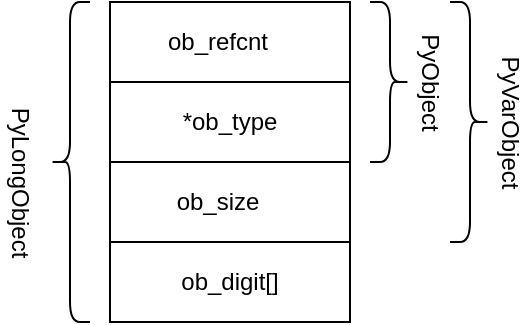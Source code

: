 <mxfile version="18.1.1" type="device" pages="2"><diagram id="psK6Rc0nrgzw-WZ8DtBw" name="ch5_01"><mxGraphModel dx="870" dy="721" grid="1" gridSize="10" guides="1" tooltips="1" connect="1" arrows="1" fold="1" page="1" pageScale="1" pageWidth="827" pageHeight="1169" math="0" shadow="0"><root><mxCell id="0"/><mxCell id="1" parent="0"/><mxCell id="h_aaiPaB9AjC1h061JtO-5" style="edgeStyle=orthogonalEdgeStyle;rounded=0;orthogonalLoop=1;jettySize=auto;html=1;exitX=0.5;exitY=1;exitDx=0;exitDy=0;" edge="1" parent="1"><mxGeometry relative="1" as="geometry"><mxPoint x="420" y="360" as="sourcePoint"/><mxPoint x="420" y="360" as="targetPoint"/></mxGeometry></mxCell><mxCell id="h_aaiPaB9AjC1h061JtO-7" value="ob_refcnt" style="text;html=1;strokeColor=none;fillColor=none;align=center;verticalAlign=middle;whiteSpace=wrap;rounded=0;" vertex="1" parent="1"><mxGeometry x="384" y="330" width="60" height="20" as="geometry"/></mxCell><mxCell id="h_aaiPaB9AjC1h061JtO-8" value="*ob_type" style="text;html=1;strokeColor=none;fillColor=none;align=center;verticalAlign=middle;whiteSpace=wrap;rounded=0;fontFamily=Helvetica;fontSize=12;fontColor=default;" vertex="1" parent="1"><mxGeometry x="390" y="365" width="60" height="30" as="geometry"/></mxCell><mxCell id="h_aaiPaB9AjC1h061JtO-9" value="" style="rounded=0;whiteSpace=wrap;html=1;fontFamily=Helvetica;fontSize=12;fontColor=default;fillColor=none;gradientColor=none;" vertex="1" parent="1"><mxGeometry x="360" y="400" width="120" height="40" as="geometry"/></mxCell><mxCell id="h_aaiPaB9AjC1h061JtO-10" value="ob_size" style="text;html=1;strokeColor=none;fillColor=none;align=center;verticalAlign=middle;whiteSpace=wrap;rounded=0;fontFamily=Helvetica;fontSize=12;fontColor=default;" vertex="1" parent="1"><mxGeometry x="384" y="405" width="60" height="30" as="geometry"/></mxCell><mxCell id="h_aaiPaB9AjC1h061JtO-11" value="ob_digit[]" style="rounded=0;whiteSpace=wrap;html=1;fontFamily=Helvetica;fontSize=12;fontColor=default;fillColor=none;gradientColor=none;" vertex="1" parent="1"><mxGeometry x="360" y="440" width="120" height="40" as="geometry"/></mxCell><mxCell id="h_aaiPaB9AjC1h061JtO-13" value="" style="rounded=0;whiteSpace=wrap;html=1;fontFamily=Helvetica;fontSize=12;fontColor=default;fillColor=none;gradientColor=none;" vertex="1" parent="1"><mxGeometry x="360" y="360" width="120" height="40" as="geometry"/></mxCell><mxCell id="h_aaiPaB9AjC1h061JtO-14" value="" style="rounded=0;whiteSpace=wrap;html=1;fontFamily=Helvetica;fontSize=12;fontColor=default;fillColor=none;gradientColor=none;" vertex="1" parent="1"><mxGeometry x="360" y="320" width="120" height="40" as="geometry"/></mxCell><mxCell id="h_aaiPaB9AjC1h061JtO-15" value="" style="shape=curlyBracket;whiteSpace=wrap;html=1;rounded=1;flipH=1;fontFamily=Helvetica;fontSize=12;fontColor=default;fillColor=none;gradientColor=none;" vertex="1" parent="1"><mxGeometry x="490" y="320" width="20" height="80" as="geometry"/></mxCell><mxCell id="h_aaiPaB9AjC1h061JtO-16" value="PyObject" style="text;html=1;align=center;verticalAlign=middle;resizable=0;points=[];autosize=1;strokeColor=none;fillColor=none;fontSize=12;fontFamily=Helvetica;fontColor=default;rotation=90;" vertex="1" parent="1"><mxGeometry x="490" y="350" width="60" height="20" as="geometry"/></mxCell><mxCell id="h_aaiPaB9AjC1h061JtO-17" value="" style="shape=curlyBracket;whiteSpace=wrap;html=1;rounded=1;flipH=1;fontFamily=Helvetica;fontSize=12;fontColor=default;fillColor=none;gradientColor=none;" vertex="1" parent="1"><mxGeometry x="530" y="320" width="20" height="120" as="geometry"/></mxCell><mxCell id="h_aaiPaB9AjC1h061JtO-18" value="PyVarObject" style="text;html=1;align=center;verticalAlign=middle;resizable=0;points=[];autosize=1;strokeColor=none;fillColor=none;fontSize=12;fontFamily=Helvetica;fontColor=default;rotation=90;" vertex="1" parent="1"><mxGeometry x="520" y="370" width="80" height="20" as="geometry"/></mxCell><mxCell id="h_aaiPaB9AjC1h061JtO-20" value="" style="shape=curlyBracket;whiteSpace=wrap;html=1;rounded=1;fontFamily=Helvetica;fontSize=12;fontColor=default;fillColor=none;gradientColor=none;" vertex="1" parent="1"><mxGeometry x="330" y="320" width="20" height="160" as="geometry"/></mxCell><mxCell id="h_aaiPaB9AjC1h061JtO-21" value="PyLongObject" style="text;html=1;align=center;verticalAlign=middle;resizable=0;points=[];autosize=1;strokeColor=none;fillColor=none;fontSize=12;fontFamily=Helvetica;fontColor=default;rotation=90;" vertex="1" parent="1"><mxGeometry x="270" y="400" width="90" height="20" as="geometry"/></mxCell></root></mxGraphModel></diagram><diagram id="s-3vYXAqKOGAVN4hsjly" name="ch5_02"><mxGraphModel dx="870" dy="721" grid="1" gridSize="10" guides="1" tooltips="1" connect="1" arrows="1" fold="1" page="1" pageScale="1" pageWidth="827" pageHeight="1169" math="0" shadow="0"><root><mxCell id="0"/><mxCell id="1" parent="0"/><mxCell id="NQsmhQcpMqk19TIFai6q-1" style="edgeStyle=orthogonalEdgeStyle;rounded=0;orthogonalLoop=1;jettySize=auto;html=1;exitX=0.5;exitY=1;exitDx=0;exitDy=0;" edge="1" parent="1"><mxGeometry relative="1" as="geometry"><mxPoint x="420" y="360" as="sourcePoint"/><mxPoint x="420" y="360" as="targetPoint"/></mxGeometry></mxCell><mxCell id="NQsmhQcpMqk19TIFai6q-2" value="ob_refcnt" style="text;html=1;strokeColor=none;fillColor=none;align=center;verticalAlign=middle;whiteSpace=wrap;rounded=0;" vertex="1" parent="1"><mxGeometry x="384" y="330" width="60" height="20" as="geometry"/></mxCell><mxCell id="NQsmhQcpMqk19TIFai6q-3" value="*ob_type" style="text;html=1;strokeColor=none;fillColor=none;align=center;verticalAlign=middle;whiteSpace=wrap;rounded=0;fontFamily=Helvetica;fontSize=12;fontColor=default;" vertex="1" parent="1"><mxGeometry x="390" y="365" width="60" height="30" as="geometry"/></mxCell><mxCell id="NQsmhQcpMqk19TIFai6q-4" value="" style="rounded=0;whiteSpace=wrap;html=1;fontFamily=Helvetica;fontSize=12;fontColor=default;fillColor=none;gradientColor=none;" vertex="1" parent="1"><mxGeometry x="360" y="400" width="120" height="40" as="geometry"/></mxCell><mxCell id="NQsmhQcpMqk19TIFai6q-5" value="ob_size(0)" style="text;html=1;strokeColor=none;fillColor=none;align=center;verticalAlign=middle;whiteSpace=wrap;rounded=0;fontFamily=Helvetica;fontSize=12;fontColor=default;" vertex="1" parent="1"><mxGeometry x="384" y="405" width="60" height="30" as="geometry"/></mxCell><mxCell id="NQsmhQcpMqk19TIFai6q-6" value="0" style="rounded=0;whiteSpace=wrap;html=1;fontFamily=Helvetica;fontSize=12;fontColor=default;fillColor=none;gradientColor=none;" vertex="1" parent="1"><mxGeometry x="360" y="440" width="120" height="40" as="geometry"/></mxCell><mxCell id="NQsmhQcpMqk19TIFai6q-7" value="" style="rounded=0;whiteSpace=wrap;html=1;fontFamily=Helvetica;fontSize=12;fontColor=default;fillColor=none;gradientColor=none;" vertex="1" parent="1"><mxGeometry x="360" y="360" width="120" height="40" as="geometry"/></mxCell><mxCell id="NQsmhQcpMqk19TIFai6q-8" value="" style="rounded=0;whiteSpace=wrap;html=1;fontFamily=Helvetica;fontSize=12;fontColor=default;fillColor=none;gradientColor=none;" vertex="1" parent="1"><mxGeometry x="360" y="320" width="120" height="40" as="geometry"/></mxCell><mxCell id="NQsmhQcpMqk19TIFai6q-18" style="edgeStyle=orthogonalEdgeStyle;rounded=0;orthogonalLoop=1;jettySize=auto;html=1;exitX=0.5;exitY=1;exitDx=0;exitDy=0;" edge="1" parent="1"><mxGeometry relative="1" as="geometry"><mxPoint x="620" y="360" as="sourcePoint"/><mxPoint x="620" y="360" as="targetPoint"/></mxGeometry></mxCell><mxCell id="NQsmhQcpMqk19TIFai6q-19" value="ob_refcnt" style="text;html=1;strokeColor=none;fillColor=none;align=center;verticalAlign=middle;whiteSpace=wrap;rounded=0;" vertex="1" parent="1"><mxGeometry x="584" y="330" width="60" height="20" as="geometry"/></mxCell><mxCell id="NQsmhQcpMqk19TIFai6q-20" value="*ob_type" style="text;html=1;strokeColor=none;fillColor=none;align=center;verticalAlign=middle;whiteSpace=wrap;rounded=0;fontFamily=Helvetica;fontSize=12;fontColor=default;" vertex="1" parent="1"><mxGeometry x="590" y="365" width="60" height="30" as="geometry"/></mxCell><mxCell id="NQsmhQcpMqk19TIFai6q-21" value="" style="rounded=0;whiteSpace=wrap;html=1;fontFamily=Helvetica;fontSize=12;fontColor=default;fillColor=none;gradientColor=none;" vertex="1" parent="1"><mxGeometry x="560" y="400" width="120" height="40" as="geometry"/></mxCell><mxCell id="NQsmhQcpMqk19TIFai6q-22" value="ob_size(1)" style="text;html=1;strokeColor=none;fillColor=none;align=center;verticalAlign=middle;whiteSpace=wrap;rounded=0;fontFamily=Helvetica;fontSize=12;fontColor=default;" vertex="1" parent="1"><mxGeometry x="584" y="405" width="60" height="30" as="geometry"/></mxCell><mxCell id="NQsmhQcpMqk19TIFai6q-23" value="0x400" style="rounded=0;whiteSpace=wrap;html=1;fontFamily=Helvetica;fontSize=12;fontColor=default;fillColor=none;gradientColor=none;" vertex="1" parent="1"><mxGeometry x="560" y="440" width="120" height="40" as="geometry"/></mxCell><mxCell id="NQsmhQcpMqk19TIFai6q-24" value="" style="rounded=0;whiteSpace=wrap;html=1;fontFamily=Helvetica;fontSize=12;fontColor=default;fillColor=none;gradientColor=none;" vertex="1" parent="1"><mxGeometry x="560" y="360" width="120" height="40" as="geometry"/></mxCell><mxCell id="NQsmhQcpMqk19TIFai6q-25" value="" style="rounded=0;whiteSpace=wrap;html=1;fontFamily=Helvetica;fontSize=12;fontColor=default;fillColor=none;gradientColor=none;" vertex="1" parent="1"><mxGeometry x="560" y="320" width="120" height="40" as="geometry"/></mxCell><mxCell id="NQsmhQcpMqk19TIFai6q-26" value="0x200000" style="rounded=0;whiteSpace=wrap;html=1;fontFamily=Helvetica;fontSize=12;fontColor=default;fillColor=none;gradientColor=none;" vertex="1" parent="1"><mxGeometry x="760" y="480" width="120" height="40" as="geometry"/></mxCell><mxCell id="NQsmhQcpMqk19TIFai6q-27" style="edgeStyle=orthogonalEdgeStyle;rounded=0;orthogonalLoop=1;jettySize=auto;html=1;exitX=0.5;exitY=1;exitDx=0;exitDy=0;" edge="1" parent="1"><mxGeometry relative="1" as="geometry"><mxPoint x="820" y="360" as="sourcePoint"/><mxPoint x="820" y="360" as="targetPoint"/></mxGeometry></mxCell><mxCell id="NQsmhQcpMqk19TIFai6q-28" value="ob_refcnt" style="text;html=1;strokeColor=none;fillColor=none;align=center;verticalAlign=middle;whiteSpace=wrap;rounded=0;" vertex="1" parent="1"><mxGeometry x="784" y="330" width="60" height="20" as="geometry"/></mxCell><mxCell id="NQsmhQcpMqk19TIFai6q-29" value="*ob_type" style="text;html=1;strokeColor=none;fillColor=none;align=center;verticalAlign=middle;whiteSpace=wrap;rounded=0;fontFamily=Helvetica;fontSize=12;fontColor=default;" vertex="1" parent="1"><mxGeometry x="790" y="365" width="60" height="30" as="geometry"/></mxCell><mxCell id="NQsmhQcpMqk19TIFai6q-30" value="" style="rounded=0;whiteSpace=wrap;html=1;fontFamily=Helvetica;fontSize=12;fontColor=default;fillColor=none;gradientColor=none;" vertex="1" parent="1"><mxGeometry x="760" y="400" width="120" height="40" as="geometry"/></mxCell><mxCell id="NQsmhQcpMqk19TIFai6q-31" value="ob_size(-2)" style="text;html=1;strokeColor=none;fillColor=none;align=center;verticalAlign=middle;whiteSpace=wrap;rounded=0;fontFamily=Helvetica;fontSize=12;fontColor=default;" vertex="1" parent="1"><mxGeometry x="784" y="405" width="60" height="30" as="geometry"/></mxCell><mxCell id="NQsmhQcpMqk19TIFai6q-32" value="0x1" style="rounded=0;whiteSpace=wrap;html=1;fontFamily=Helvetica;fontSize=12;fontColor=default;fillColor=none;gradientColor=none;" vertex="1" parent="1"><mxGeometry x="760" y="440" width="120" height="40" as="geometry"/></mxCell><mxCell id="NQsmhQcpMqk19TIFai6q-33" value="" style="rounded=0;whiteSpace=wrap;html=1;fontFamily=Helvetica;fontSize=12;fontColor=default;fillColor=none;gradientColor=none;" vertex="1" parent="1"><mxGeometry x="760" y="360" width="120" height="40" as="geometry"/></mxCell><mxCell id="NQsmhQcpMqk19TIFai6q-34" value="" style="rounded=0;whiteSpace=wrap;html=1;fontFamily=Helvetica;fontSize=12;fontColor=default;fillColor=none;gradientColor=none;" vertex="1" parent="1"><mxGeometry x="760" y="320" width="120" height="40" as="geometry"/></mxCell><mxCell id="NQsmhQcpMqk19TIFai6q-36" value="" style="shape=curlyBracket;whiteSpace=wrap;html=1;rounded=1;flipH=1;fontFamily=Helvetica;fontSize=12;fontColor=default;fillColor=none;gradientColor=none;" vertex="1" parent="1"><mxGeometry x="480" y="440" width="20" height="40" as="geometry"/></mxCell><mxCell id="NQsmhQcpMqk19TIFai6q-37" value="ob_digit" style="text;html=1;align=center;verticalAlign=middle;resizable=0;points=[];autosize=1;strokeColor=none;fillColor=none;fontSize=12;fontFamily=Helvetica;fontColor=default;rotation=0;" vertex="1" parent="1"><mxGeometry x="490" y="450" width="60" height="20" as="geometry"/></mxCell><mxCell id="NQsmhQcpMqk19TIFai6q-39" value="" style="shape=curlyBracket;whiteSpace=wrap;html=1;rounded=1;flipH=1;fontFamily=Helvetica;fontSize=12;fontColor=default;fillColor=none;gradientColor=none;" vertex="1" parent="1"><mxGeometry x="680" y="440" width="20" height="40" as="geometry"/></mxCell><mxCell id="NQsmhQcpMqk19TIFai6q-40" value="ob_digit" style="text;html=1;align=center;verticalAlign=middle;resizable=0;points=[];autosize=1;strokeColor=none;fillColor=none;fontSize=12;fontFamily=Helvetica;fontColor=default;rotation=0;" vertex="1" parent="1"><mxGeometry x="690" y="450" width="60" height="20" as="geometry"/></mxCell><mxCell id="NQsmhQcpMqk19TIFai6q-41" value="" style="shape=curlyBracket;whiteSpace=wrap;html=1;rounded=1;flipH=1;fontFamily=Helvetica;fontSize=12;fontColor=default;fillColor=none;gradientColor=none;" vertex="1" parent="1"><mxGeometry x="880" y="440" width="20" height="80" as="geometry"/></mxCell><mxCell id="NQsmhQcpMqk19TIFai6q-42" value="ob_digit" style="text;html=1;align=center;verticalAlign=middle;resizable=0;points=[];autosize=1;strokeColor=none;fillColor=none;fontSize=12;fontFamily=Helvetica;fontColor=default;rotation=0;" vertex="1" parent="1"><mxGeometry x="890" y="470" width="60" height="20" as="geometry"/></mxCell></root></mxGraphModel></diagram></mxfile>